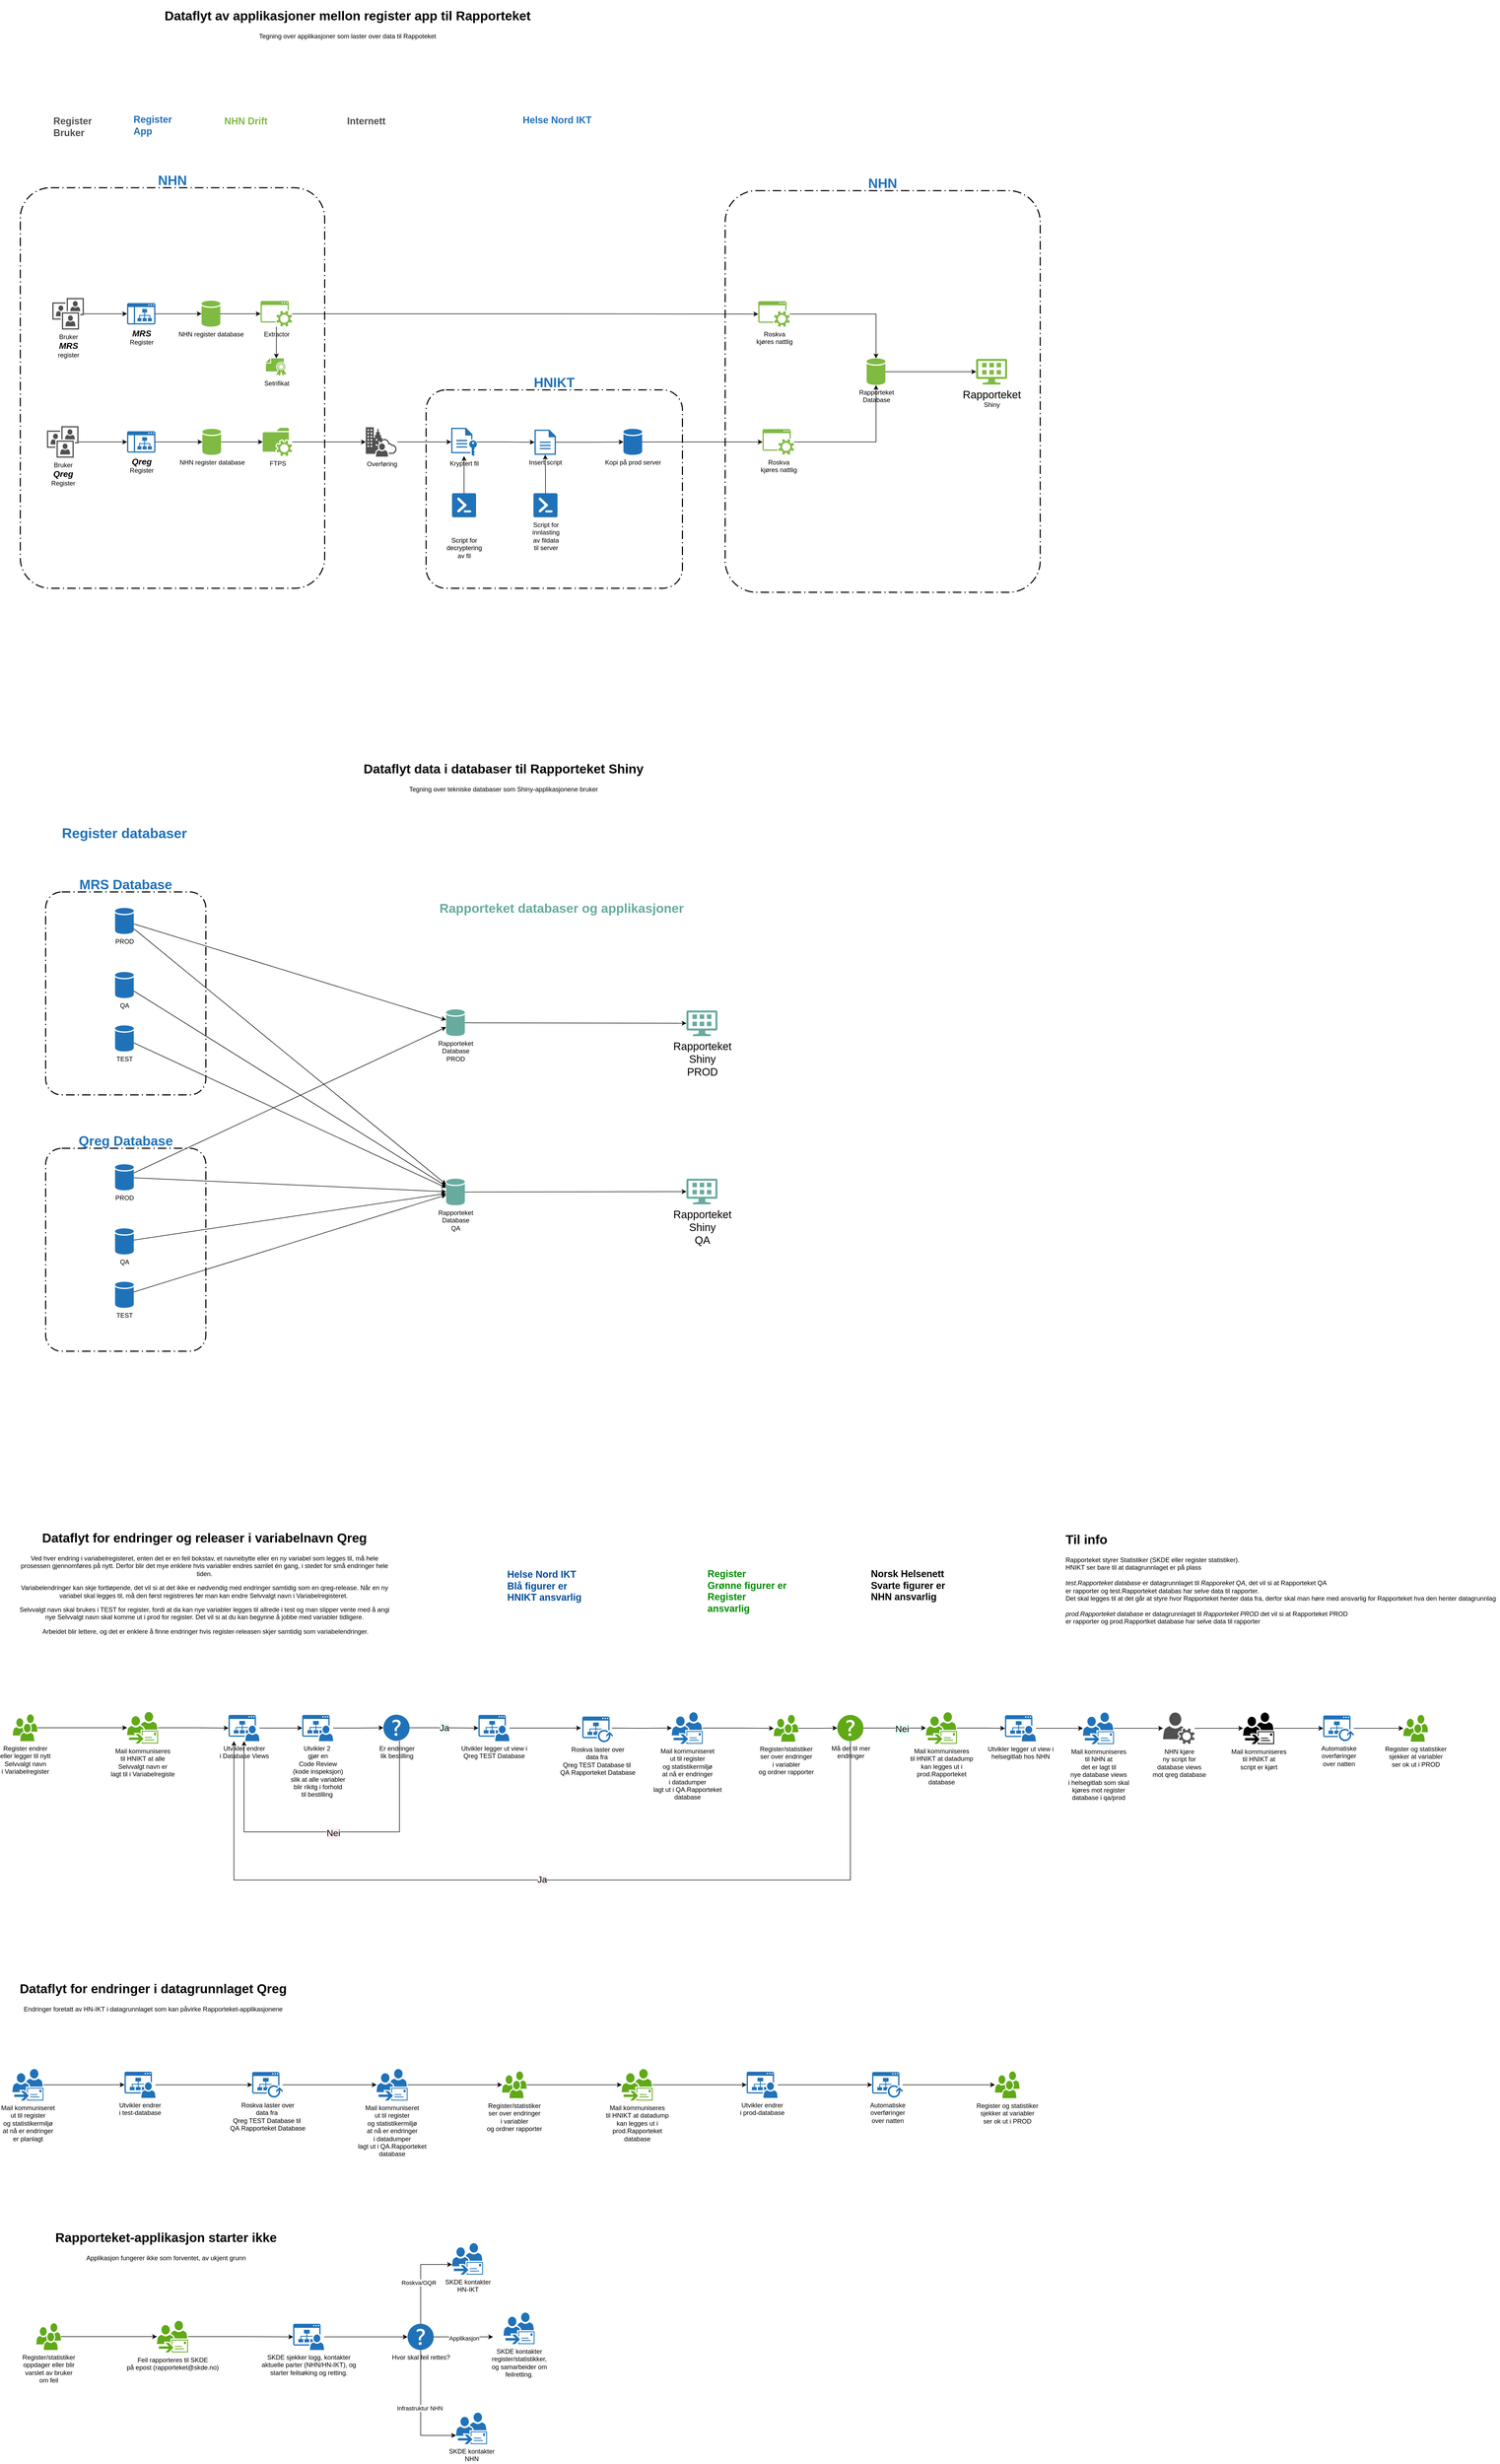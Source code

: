 <mxfile version="26.1.1">
  <diagram id="NtRQC4Yf2EBrrEhXGuK9" name="AlleVar">
    <mxGraphModel dx="2438" dy="4599" grid="1" gridSize="10" guides="1" tooltips="1" connect="1" arrows="1" fold="1" page="1" pageScale="1" pageWidth="1169" pageHeight="827" math="0" shadow="0">
      <root>
        <mxCell id="0" />
        <mxCell id="1" parent="0" />
        <mxCell id="FdEGy9-HCE7xzLKLmm-V-1" value="NHN" style="rounded=1;arcSize=10;dashed=1;strokeColor=#000000;fillColor=none;gradientColor=none;dashPattern=8 3 1 3;strokeWidth=2;verticalAlign=bottom;labelPosition=center;verticalLabelPosition=top;align=center;fontStyle=1;fontSize=25;fontColor=#2072B8;" parent="1" vertex="1">
          <mxGeometry x="1364" y="-2933" width="590" height="752" as="geometry" />
        </mxCell>
        <mxCell id="3FZUS84Uxspk6rO_MviW-43" value="&lt;h1&gt;Dataflyt for endringer og releaser i variabelnavn Qreg&lt;/h1&gt;&lt;p&gt;Ved hver endring i variabelregisteret, enten det er en feil bokstav, et navnebytte eller en ny variabel som legges til, må hele prosessen gjennomføres på nytt. Derfor blir det mye enklere hvis variabler endres samlet én gang, i stedet for små endringer hele tiden.&lt;/p&gt;&lt;p&gt;Variabelendringer kan skje fortløpende, det vil si at det ikke er nødvendig med endringer samtidig som en qreg-release. Når en ny variabel skal legges til, må den først registreres før man kan endre Selvvalgt navn i Variabelregisteret.&amp;nbsp;&lt;/p&gt;&lt;p&gt;Selvvalgt navn skal brukes i TEST for register, fordi at da kan nye variabler legges til allrede i test og man slipper vente med å angi nye Selvvalgt navn skal komme ut i prod for register. Det vil si at du kan begynne å jobbe med variabler tidligere.&lt;/p&gt;&lt;p&gt;&amp;nbsp;Arbeidet blir lettere, og det er enklere å finne endringer hvis register-releasen skjer samtidig som variabelendringer.&lt;/p&gt;" style="text;html=1;strokeColor=none;fillColor=none;spacing=5;spacingTop=-20;whiteSpace=wrap;overflow=hidden;rounded=0;align=center;" parent="1" vertex="1">
          <mxGeometry x="34" y="-430" width="710" height="220" as="geometry" />
        </mxCell>
        <mxCell id="3FZUS84Uxspk6rO_MviW-44" value="Register&lt;br&gt;Grønne figurer er Register ansvarlig" style="text;html=1;strokeColor=none;fillColor=none;align=left;verticalAlign=top;whiteSpace=wrap;rounded=0;fontStyle=1;fontColor=#008C00;fontSize=18;" parent="1" vertex="1">
          <mxGeometry x="1329" y="-360" width="156" height="30" as="geometry" />
        </mxCell>
        <mxCell id="3FZUS84Uxspk6rO_MviW-45" value="Helse Nord IKT&lt;br&gt;Blå figurer er HNIKT ansvarlig" style="text;html=1;strokeColor=none;fillColor=none;align=left;verticalAlign=middle;whiteSpace=wrap;rounded=0;fontStyle=1;fontColor=#004C99;fontSize=18;" parent="1" vertex="1">
          <mxGeometry x="954" y="-330" width="170" height="20" as="geometry" />
        </mxCell>
        <mxCell id="3FZUS84Uxspk6rO_MviW-46" style="edgeStyle=orthogonalEdgeStyle;rounded=0;orthogonalLoop=1;jettySize=auto;html=1;labelBackgroundColor=#E8FFF8;fontSize=17;" parent="1" source="3FZUS84Uxspk6rO_MviW-47" target="3FZUS84Uxspk6rO_MviW-49" edge="1">
          <mxGeometry relative="1" as="geometry" />
        </mxCell>
        <mxCell id="3FZUS84Uxspk6rO_MviW-47" value="Register endrer&lt;br&gt;eller legger til nytt&lt;br&gt;Selvvalgt navn&lt;br&gt;i Variabelregister" style="pointerEvents=1;shadow=0;dashed=0;html=1;strokeColor=none;labelPosition=center;verticalLabelPosition=bottom;verticalAlign=top;outlineConnect=0;align=center;shape=mxgraph.office.users.users;fillColor=#60A917;labelBackgroundColor=none;fontSize=12;fontColor=#000000;" parent="1" vertex="1">
          <mxGeometry x="30" y="-80" width="46" height="50" as="geometry" />
        </mxCell>
        <mxCell id="3FZUS84Uxspk6rO_MviW-48" style="edgeStyle=orthogonalEdgeStyle;rounded=0;orthogonalLoop=1;jettySize=auto;html=1;labelBackgroundColor=#E8FFF8;fontSize=17;" parent="1" source="3FZUS84Uxspk6rO_MviW-49" target="3FZUS84Uxspk6rO_MviW-51" edge="1">
          <mxGeometry relative="1" as="geometry" />
        </mxCell>
        <mxCell id="3FZUS84Uxspk6rO_MviW-49" value="Mail kommuniseres&lt;br&gt;til HNIKT at alle&lt;br&gt;Selvvalgt navn er&lt;br&gt;lagt til i Variabelregiste" style="pointerEvents=1;shadow=0;dashed=0;html=1;strokeColor=none;labelPosition=center;verticalLabelPosition=bottom;verticalAlign=top;outlineConnect=0;align=center;shape=mxgraph.office.users.dynamic_distribution_group;labelBackgroundColor=none;fontSize=12;fontColor=#000000;fillColor=#60A917;" parent="1" vertex="1">
          <mxGeometry x="244" y="-84.5" width="58" height="59" as="geometry" />
        </mxCell>
        <mxCell id="3FZUS84Uxspk6rO_MviW-50" value="" style="edgeStyle=orthogonalEdgeStyle;rounded=0;orthogonalLoop=1;jettySize=auto;html=1;labelBackgroundColor=#E8FFF8;fontSize=17;" parent="1" source="3FZUS84Uxspk6rO_MviW-51" target="3FZUS84Uxspk6rO_MviW-53" edge="1">
          <mxGeometry relative="1" as="geometry" />
        </mxCell>
        <mxCell id="3FZUS84Uxspk6rO_MviW-51" value="Utvikler endrer&lt;br&gt;i Database Views" style="pointerEvents=1;shadow=0;dashed=0;html=1;strokeColor=none;fillColor=#2072B8;labelPosition=center;verticalLabelPosition=bottom;verticalAlign=top;outlineConnect=0;align=center;shape=mxgraph.office.sites.my_site;fontColor=#000000;labelBackgroundColor=none;fontSize=12;" parent="1" vertex="1">
          <mxGeometry x="434" y="-79" width="58" height="49" as="geometry" />
        </mxCell>
        <mxCell id="3FZUS84Uxspk6rO_MviW-52" style="edgeStyle=orthogonalEdgeStyle;rounded=0;orthogonalLoop=1;jettySize=auto;html=1;labelBackgroundColor=#E8FFF8;fontSize=17;" parent="1" source="3FZUS84Uxspk6rO_MviW-53" target="3FZUS84Uxspk6rO_MviW-57" edge="1">
          <mxGeometry relative="1" as="geometry" />
        </mxCell>
        <mxCell id="3FZUS84Uxspk6rO_MviW-53" value="Utvikler 2&amp;nbsp;&lt;br&gt;gjør en &lt;br&gt;Code Review&lt;br&gt;(kode inspeksjon)&lt;br&gt;slik at alle variabler&lt;br&gt;blir rikitg i forhold&lt;br&gt;til bestilling&amp;nbsp;" style="pointerEvents=1;shadow=0;dashed=0;html=1;strokeColor=none;fillColor=#2072B8;labelPosition=center;verticalLabelPosition=bottom;verticalAlign=top;outlineConnect=0;align=center;shape=mxgraph.office.sites.my_site;fontColor=#000000;labelBackgroundColor=none;fontSize=12;" parent="1" vertex="1">
          <mxGeometry x="572" y="-79" width="58" height="49" as="geometry" />
        </mxCell>
        <mxCell id="3FZUS84Uxspk6rO_MviW-54" style="edgeStyle=orthogonalEdgeStyle;rounded=0;orthogonalLoop=1;jettySize=auto;html=1;labelBackgroundColor=#E8FFF8;fontSize=17;" parent="1" source="3FZUS84Uxspk6rO_MviW-57" target="3FZUS84Uxspk6rO_MviW-51" edge="1">
          <mxGeometry relative="1" as="geometry">
            <mxPoint x="454" y="130" as="targetPoint" />
            <Array as="points">
              <mxPoint x="754" y="140" />
              <mxPoint x="463" y="140" />
            </Array>
          </mxGeometry>
        </mxCell>
        <mxCell id="3FZUS84Uxspk6rO_MviW-55" value="Nei" style="edgeLabel;html=1;align=center;verticalAlign=middle;resizable=0;points=[];fontSize=17;labelBackgroundColor=#FFF2F5;" parent="3FZUS84Uxspk6rO_MviW-54" vertex="1" connectable="0">
          <mxGeometry x="-0.065" y="3" relative="1" as="geometry">
            <mxPoint as="offset" />
          </mxGeometry>
        </mxCell>
        <mxCell id="3FZUS84Uxspk6rO_MviW-56" value="Ja" style="edgeStyle=orthogonalEdgeStyle;rounded=0;orthogonalLoop=1;jettySize=auto;html=1;labelBackgroundColor=#E8FFF8;fontSize=17;" parent="1" source="3FZUS84Uxspk6rO_MviW-57" target="3FZUS84Uxspk6rO_MviW-59" edge="1">
          <mxGeometry relative="1" as="geometry" />
        </mxCell>
        <mxCell id="3FZUS84Uxspk6rO_MviW-57" value="Er endringer&lt;br&gt;lik bestilling" style="pointerEvents=1;shadow=0;dashed=0;html=1;strokeColor=none;labelPosition=center;verticalLabelPosition=bottom;verticalAlign=top;outlineConnect=0;align=center;shape=mxgraph.office.concepts.help;fontSize=12;fontColor=#000000;fillColor=#2072B8;" parent="1" vertex="1">
          <mxGeometry x="724" y="-79.5" width="49" height="49" as="geometry" />
        </mxCell>
        <mxCell id="3FZUS84Uxspk6rO_MviW-58" value="" style="edgeStyle=orthogonalEdgeStyle;rounded=0;orthogonalLoop=1;jettySize=auto;html=1;labelBackgroundColor=#E8FFF8;fontSize=17;" parent="1" source="3FZUS84Uxspk6rO_MviW-59" edge="1">
          <mxGeometry relative="1" as="geometry">
            <mxPoint x="1094" y="-54.5" as="targetPoint" />
          </mxGeometry>
        </mxCell>
        <mxCell id="3FZUS84Uxspk6rO_MviW-59" value="Utvikler legger ut view i &lt;br&gt;Qreg TEST Database" style="pointerEvents=1;shadow=0;dashed=0;html=1;strokeColor=none;fillColor=#2072B8;labelPosition=center;verticalLabelPosition=bottom;verticalAlign=top;outlineConnect=0;align=center;shape=mxgraph.office.sites.my_site;fontColor=#000000;labelBackgroundColor=none;fontSize=12;" parent="1" vertex="1">
          <mxGeometry x="902" y="-79" width="58" height="49" as="geometry" />
        </mxCell>
        <mxCell id="3FZUS84Uxspk6rO_MviW-60" value="" style="edgeStyle=orthogonalEdgeStyle;rounded=0;orthogonalLoop=1;jettySize=auto;html=1;labelBackgroundColor=#E8FFF8;fontSize=17;" parent="1" target="3FZUS84Uxspk6rO_MviW-63" edge="1">
          <mxGeometry relative="1" as="geometry">
            <mxPoint x="1152" y="-54.5" as="sourcePoint" />
          </mxGeometry>
        </mxCell>
        <mxCell id="3FZUS84Uxspk6rO_MviW-62" value="" style="edgeStyle=orthogonalEdgeStyle;rounded=0;orthogonalLoop=1;jettySize=auto;html=1;labelBackgroundColor=#E8FFF8;fontSize=17;" parent="1" source="3FZUS84Uxspk6rO_MviW-63" target="3FZUS84Uxspk6rO_MviW-69" edge="1">
          <mxGeometry relative="1" as="geometry" />
        </mxCell>
        <mxCell id="3FZUS84Uxspk6rO_MviW-63" value="Mail kommuniseret&lt;br&gt;ut til register&lt;br&gt;og statistikermiljø &lt;br&gt;at nå er endringer&lt;br&gt;i datadumper&lt;br&gt;lagt ut i QA.Rapporteket&lt;br&gt;database" style="pointerEvents=1;shadow=0;dashed=0;html=1;strokeColor=none;fillColor=#2072B8;labelPosition=center;verticalLabelPosition=bottom;verticalAlign=top;outlineConnect=0;align=center;shape=mxgraph.office.users.dynamic_distribution_group;labelBackgroundColor=none;fontSize=12;fontColor=#000000;" parent="1" vertex="1">
          <mxGeometry x="1264" y="-84" width="58" height="59" as="geometry" />
        </mxCell>
        <mxCell id="3FZUS84Uxspk6rO_MviW-64" value="Ja" style="edgeStyle=orthogonalEdgeStyle;rounded=0;orthogonalLoop=1;jettySize=auto;html=1;labelBackgroundColor=#FFF2F5;fontSize=17;" parent="1" source="3FZUS84Uxspk6rO_MviW-67" target="3FZUS84Uxspk6rO_MviW-51" edge="1">
          <mxGeometry relative="1" as="geometry">
            <mxPoint x="444" y="180" as="targetPoint" />
            <mxPoint x="1598" as="sourcePoint" />
            <Array as="points">
              <mxPoint x="1598" y="230" />
              <mxPoint x="444" y="230" />
            </Array>
          </mxGeometry>
        </mxCell>
        <mxCell id="3FZUS84Uxspk6rO_MviW-65" value="" style="edgeStyle=orthogonalEdgeStyle;rounded=0;orthogonalLoop=1;jettySize=auto;html=1;labelBackgroundColor=#FFF2F5;fontSize=17;" parent="1" source="3FZUS84Uxspk6rO_MviW-67" target="3FZUS84Uxspk6rO_MviW-71" edge="1">
          <mxGeometry relative="1" as="geometry" />
        </mxCell>
        <mxCell id="3FZUS84Uxspk6rO_MviW-66" value="Nei" style="edgeLabel;html=1;align=center;verticalAlign=middle;resizable=0;points=[];fontSize=17;labelBackgroundColor=#E8FFF8;" parent="3FZUS84Uxspk6rO_MviW-65" vertex="1" connectable="0">
          <mxGeometry x="0.242" y="-1" relative="1" as="geometry">
            <mxPoint x="-1" y="1" as="offset" />
          </mxGeometry>
        </mxCell>
        <mxCell id="3FZUS84Uxspk6rO_MviW-67" value="Må det til mer&lt;br&gt;endringer" style="pointerEvents=1;shadow=0;dashed=0;html=1;strokeColor=none;labelPosition=center;verticalLabelPosition=bottom;verticalAlign=top;outlineConnect=0;align=center;shape=mxgraph.office.concepts.help;fontSize=12;fontColor=#000000;fillColor=#60A917;" parent="1" vertex="1">
          <mxGeometry x="1574" y="-79" width="49" height="49" as="geometry" />
        </mxCell>
        <mxCell id="3FZUS84Uxspk6rO_MviW-68" value="" style="edgeStyle=orthogonalEdgeStyle;rounded=0;orthogonalLoop=1;jettySize=auto;html=1;labelBackgroundColor=#E8FFF8;fontSize=17;" parent="1" source="3FZUS84Uxspk6rO_MviW-69" target="3FZUS84Uxspk6rO_MviW-67" edge="1">
          <mxGeometry relative="1" as="geometry" />
        </mxCell>
        <mxCell id="3FZUS84Uxspk6rO_MviW-69" value="Register/statistiker&lt;br&gt;ser over endringer&lt;br&gt;i variabler&lt;br&gt;og ordner rapporter" style="pointerEvents=1;shadow=0;dashed=0;html=1;strokeColor=none;labelPosition=center;verticalLabelPosition=bottom;verticalAlign=top;outlineConnect=0;align=center;shape=mxgraph.office.users.users;fillColor=#60A917;labelBackgroundColor=none;fontSize=12;fontColor=#000000;" parent="1" vertex="1">
          <mxGeometry x="1455" y="-79" width="46" height="50" as="geometry" />
        </mxCell>
        <mxCell id="3FZUS84Uxspk6rO_MviW-70" value="" style="edgeStyle=orthogonalEdgeStyle;rounded=0;orthogonalLoop=1;jettySize=auto;html=1;labelBackgroundColor=#FFF2F5;fontSize=17;" parent="1" source="3FZUS84Uxspk6rO_MviW-71" target="3FZUS84Uxspk6rO_MviW-73" edge="1">
          <mxGeometry relative="1" as="geometry" />
        </mxCell>
        <mxCell id="3FZUS84Uxspk6rO_MviW-71" value="Mail kommuniseres&lt;br&gt;til HNIKT at datadump&lt;br&gt;kan legges ut i&lt;br&gt;prod.Rapporteket&lt;br&gt;database" style="pointerEvents=1;shadow=0;dashed=0;html=1;strokeColor=none;labelPosition=center;verticalLabelPosition=bottom;verticalAlign=top;outlineConnect=0;align=center;shape=mxgraph.office.users.dynamic_distribution_group;labelBackgroundColor=none;fontSize=12;fontColor=#000000;fillColor=#60A917;" parent="1" vertex="1">
          <mxGeometry x="1740" y="-84" width="58" height="59" as="geometry" />
        </mxCell>
        <mxCell id="3FZUS84Uxspk6rO_MviW-72" value="" style="edgeStyle=orthogonalEdgeStyle;rounded=0;orthogonalLoop=1;jettySize=auto;html=1;labelBackgroundColor=#FFF2F5;fontSize=17;" parent="1" source="3FZUS84Uxspk6rO_MviW-73" target="3FZUS84Uxspk6rO_MviW-75" edge="1">
          <mxGeometry relative="1" as="geometry" />
        </mxCell>
        <mxCell id="3FZUS84Uxspk6rO_MviW-73" value="Utvikler legger ut view i &lt;br&gt;helsegitlab hos NHN" style="pointerEvents=1;shadow=0;dashed=0;html=1;strokeColor=none;fillColor=#2072B8;labelPosition=center;verticalLabelPosition=bottom;verticalAlign=top;outlineConnect=0;align=center;shape=mxgraph.office.sites.my_site;fontColor=#000000;labelBackgroundColor=none;fontSize=12;" parent="1" vertex="1">
          <mxGeometry x="1888" y="-78.5" width="58" height="49" as="geometry" />
        </mxCell>
        <mxCell id="3FZUS84Uxspk6rO_MviW-74" value="" style="edgeStyle=orthogonalEdgeStyle;rounded=0;orthogonalLoop=1;jettySize=auto;html=1;labelBackgroundColor=#FFF2F5;fontSize=17;" parent="1" source="3FZUS84Uxspk6rO_MviW-75" target="3FZUS84Uxspk6rO_MviW-77" edge="1">
          <mxGeometry relative="1" as="geometry" />
        </mxCell>
        <mxCell id="3FZUS84Uxspk6rO_MviW-75" value="Mail kommuniseres&lt;br&gt;til NHN at&lt;br&gt;det er lagt til&lt;br&gt;nye database views&lt;br&gt;i helsegitlab som skal&lt;br&gt;kjøres mot register&lt;br&gt;database i qa/prod" style="pointerEvents=1;shadow=0;dashed=0;html=1;strokeColor=none;fillColor=#2072B8;labelPosition=center;verticalLabelPosition=bottom;verticalAlign=top;outlineConnect=0;align=center;shape=mxgraph.office.users.dynamic_distribution_group;labelBackgroundColor=none;fontSize=12;fontColor=#000000;" parent="1" vertex="1">
          <mxGeometry x="2034" y="-83.5" width="58" height="59" as="geometry" />
        </mxCell>
        <mxCell id="3FZUS84Uxspk6rO_MviW-76" value="" style="edgeStyle=orthogonalEdgeStyle;rounded=0;orthogonalLoop=1;jettySize=auto;html=1;labelBackgroundColor=#FFF2F5;fontSize=12;" parent="1" source="3FZUS84Uxspk6rO_MviW-77" target="3FZUS84Uxspk6rO_MviW-79" edge="1">
          <mxGeometry relative="1" as="geometry" />
        </mxCell>
        <mxCell id="3FZUS84Uxspk6rO_MviW-77" value="&lt;span style=&quot;font-size: 12px;&quot;&gt;NHN kjøre&lt;br&gt;ny script for &lt;br&gt;database views&lt;br&gt;mot qreg database&lt;br&gt;&lt;/span&gt;" style="pointerEvents=1;shadow=0;dashed=0;html=1;strokeColor=none;fillColor=#505050;labelPosition=center;verticalLabelPosition=bottom;verticalAlign=top;outlineConnect=0;align=center;shape=mxgraph.office.users.user_services;labelBackgroundColor=#FFFFFF;fontSize=12;" parent="1" vertex="1">
          <mxGeometry x="2184" y="-83.5" width="59" height="59" as="geometry" />
        </mxCell>
        <mxCell id="3FZUS84Uxspk6rO_MviW-78" value="" style="edgeStyle=orthogonalEdgeStyle;rounded=0;orthogonalLoop=1;jettySize=auto;html=1;labelBackgroundColor=#FFF2F5;fontSize=12;" parent="1" source="3FZUS84Uxspk6rO_MviW-79" target="3FZUS84Uxspk6rO_MviW-81" edge="1">
          <mxGeometry relative="1" as="geometry" />
        </mxCell>
        <mxCell id="3FZUS84Uxspk6rO_MviW-79" value="Mail kommuniseres&lt;br&gt;til HNIKT at&lt;br&gt;script er kjørt" style="pointerEvents=1;shadow=0;dashed=0;html=1;strokeColor=none;labelPosition=center;verticalLabelPosition=bottom;verticalAlign=top;outlineConnect=0;align=center;shape=mxgraph.office.users.dynamic_distribution_group;labelBackgroundColor=none;fontSize=12;fontColor=#000000;fillColor=#000000;" parent="1" vertex="1">
          <mxGeometry x="2334" y="-83.5" width="58" height="59" as="geometry" />
        </mxCell>
        <mxCell id="3FZUS84Uxspk6rO_MviW-80" value="" style="edgeStyle=orthogonalEdgeStyle;rounded=0;orthogonalLoop=1;jettySize=auto;html=1;labelBackgroundColor=#FFF2F5;fontSize=12;" parent="1" source="3FZUS84Uxspk6rO_MviW-81" target="3FZUS84Uxspk6rO_MviW-82" edge="1">
          <mxGeometry relative="1" as="geometry" />
        </mxCell>
        <mxCell id="3FZUS84Uxspk6rO_MviW-81" value="Automatiske&lt;br&gt;overføringer&lt;br&gt;over natten" style="pointerEvents=1;shadow=0;dashed=0;html=1;strokeColor=none;labelPosition=center;verticalLabelPosition=bottom;verticalAlign=top;outlineConnect=0;align=center;shape=mxgraph.office.sites.publish;labelBackgroundColor=#FFFFFF;fontSize=12;fillColor=#2072B8;" parent="1" vertex="1">
          <mxGeometry x="2484" y="-78" width="57" height="48" as="geometry" />
        </mxCell>
        <mxCell id="3FZUS84Uxspk6rO_MviW-82" value="Register og statistiker&lt;br&gt;sjekker at variabler&lt;br&gt;ser ok ut i PROD" style="pointerEvents=1;shadow=0;dashed=0;html=1;strokeColor=none;labelPosition=center;verticalLabelPosition=bottom;verticalAlign=top;outlineConnect=0;align=center;shape=mxgraph.office.users.users;fillColor=#60A917;labelBackgroundColor=none;fontSize=12;fontColor=#000000;" parent="1" vertex="1">
          <mxGeometry x="2634" y="-79" width="46" height="50" as="geometry" />
        </mxCell>
        <mxCell id="3FZUS84Uxspk6rO_MviW-83" value="&lt;font color=&quot;#000000&quot;&gt;Norsk Helsenett&lt;br&gt;Svarte figurer er&lt;br&gt;NHN ansvarlig&lt;/font&gt;" style="text;html=1;strokeColor=none;fillColor=none;align=left;verticalAlign=top;whiteSpace=wrap;rounded=0;fontStyle=1;fontColor=#008C00;fontSize=18;" parent="1" vertex="1">
          <mxGeometry x="1634.5" y="-360" width="156" height="30" as="geometry" />
        </mxCell>
        <mxCell id="3FZUS84Uxspk6rO_MviW-84" value="&lt;h1 style=&quot;text-align: left&quot;&gt;Til info&lt;/h1&gt;&lt;div style=&quot;text-align: left&quot;&gt;&lt;span&gt;Rapporteket styrer Statistiker (SKDE eller register statistiker).&lt;/span&gt;&lt;br&gt;&lt;/div&gt;&lt;div style=&quot;text-align: left&quot;&gt;&lt;div&gt;&lt;span&gt;HNIKT ser bare til at datagrunnlaget er på plass&lt;/span&gt;&lt;/div&gt;&lt;/div&gt;&lt;div style=&quot;text-align: left&quot;&gt;&lt;span&gt;&lt;br&gt;&lt;/span&gt;&lt;/div&gt;&lt;div style=&quot;text-align: left&quot;&gt;&lt;i&gt;test.Rapporteket database&lt;/i&gt; er datagrunnlaget til &lt;i&gt;Rapporeket QA&lt;/i&gt;, det vil si at Rapporteket QA&lt;/div&gt;&lt;div style=&quot;text-align: left&quot;&gt;&lt;span&gt;er rapporter og test.Rapporteket databas har selve data til rapporter.&amp;nbsp;&lt;/span&gt;&lt;/div&gt;&lt;div style=&quot;text-align: left&quot;&gt;&lt;span&gt;Det skal legges til at det går at styre hvor Rapporteket henter data fra, derfor skal man høre med ansvarlig for Rapporteket hva den henter datagrunnlag&lt;/span&gt;&lt;/div&gt;&lt;div style=&quot;text-align: left&quot;&gt;&lt;span&gt;&lt;br&gt;&lt;/span&gt;&lt;/div&gt;&lt;div style=&quot;text-align: left&quot;&gt;&lt;i&gt;prod.Rapporteket database&lt;/i&gt; er datagrunnlaget til &lt;i&gt;Rapporteket PROD&lt;/i&gt; det vil si at Rapporteket PROD&lt;/div&gt;&lt;div style=&quot;text-align: left&quot;&gt;&lt;span&gt;er rapporter og prod.Rapportket database har selve data til rapporter&amp;nbsp;&lt;/span&gt;&lt;/div&gt;&lt;div style=&quot;text-align: left&quot;&gt;&lt;br&gt;&lt;/div&gt;" style="text;html=1;align=center;verticalAlign=middle;resizable=0;points=[];autosize=1;fontSize=12;" parent="1" vertex="1">
          <mxGeometry x="1994" y="-430" width="820" height="190" as="geometry" />
        </mxCell>
        <mxCell id="3FZUS84Uxspk6rO_MviW-182" value="Qreg Database" style="rounded=1;arcSize=10;dashed=1;strokeColor=#000000;fillColor=none;gradientColor=none;dashPattern=8 3 1 3;strokeWidth=2;verticalAlign=bottom;labelPosition=center;verticalLabelPosition=top;align=center;fontStyle=1;fontSize=25;fontColor=#2072B8;" parent="1" vertex="1">
          <mxGeometry x="91.5" y="-1140" width="300" height="380" as="geometry" />
        </mxCell>
        <mxCell id="3FZUS84Uxspk6rO_MviW-217" style="edgeStyle=none;rounded=0;orthogonalLoop=1;jettySize=auto;html=1;" parent="1" source="3FZUS84Uxspk6rO_MviW-184" target="3FZUS84Uxspk6rO_MviW-206" edge="1">
          <mxGeometry relative="1" as="geometry" />
        </mxCell>
        <mxCell id="3FZUS84Uxspk6rO_MviW-184" value="TEST" style="shadow=0;dashed=0;html=1;strokeColor=none;labelPosition=center;verticalLabelPosition=bottom;verticalAlign=top;outlineConnect=0;align=center;shape=mxgraph.office.databases.database;fillColor=#2072B8;" parent="1" vertex="1">
          <mxGeometry x="221.5" y="-890" width="35" height="49" as="geometry" />
        </mxCell>
        <mxCell id="3FZUS84Uxspk6rO_MviW-199" value="&lt;span style=&quot;font-size: 20px&quot;&gt;Rapporteket&lt;br&gt;Shiny&lt;br&gt;PROD&lt;br&gt;&lt;/span&gt;" style="pointerEvents=1;shadow=0;dashed=0;html=1;strokeColor=none;labelPosition=center;verticalLabelPosition=bottom;verticalAlign=top;outlineConnect=0;align=center;shape=mxgraph.office.devices.management_console;fillColor=#67AB9F;" parent="1" vertex="1">
          <mxGeometry x="1291.5" y="-1398" width="58" height="48" as="geometry" />
        </mxCell>
        <mxCell id="3FZUS84Uxspk6rO_MviW-225" style="edgeStyle=none;rounded=0;orthogonalLoop=1;jettySize=auto;html=1;" parent="1" source="3FZUS84Uxspk6rO_MviW-203" target="3FZUS84Uxspk6rO_MviW-199" edge="1">
          <mxGeometry relative="1" as="geometry" />
        </mxCell>
        <mxCell id="3FZUS84Uxspk6rO_MviW-203" value="Rapporteket&lt;br&gt;Database&lt;br&gt;PROD" style="shadow=0;dashed=0;html=1;strokeColor=none;labelPosition=center;verticalLabelPosition=bottom;verticalAlign=top;outlineConnect=0;align=center;shape=mxgraph.office.databases.database;fillColor=#67AB9F;" parent="1" vertex="1">
          <mxGeometry x="841.5" y="-1400" width="35" height="50" as="geometry" />
        </mxCell>
        <mxCell id="3FZUS84Uxspk6rO_MviW-215" style="edgeStyle=none;rounded=0;orthogonalLoop=1;jettySize=auto;html=1;" parent="1" source="3FZUS84Uxspk6rO_MviW-204" target="3FZUS84Uxspk6rO_MviW-206" edge="1">
          <mxGeometry relative="1" as="geometry" />
        </mxCell>
        <mxCell id="3FZUS84Uxspk6rO_MviW-204" value="QA" style="shadow=0;dashed=0;html=1;strokeColor=none;labelPosition=center;verticalLabelPosition=bottom;verticalAlign=top;outlineConnect=0;align=center;shape=mxgraph.office.databases.database;fillColor=#2072B8;" parent="1" vertex="1">
          <mxGeometry x="221.5" y="-990" width="35" height="49" as="geometry" />
        </mxCell>
        <mxCell id="3FZUS84Uxspk6rO_MviW-212" style="rounded=0;orthogonalLoop=1;jettySize=auto;html=1;" parent="1" source="3FZUS84Uxspk6rO_MviW-205" target="3FZUS84Uxspk6rO_MviW-203" edge="1">
          <mxGeometry relative="1" as="geometry" />
        </mxCell>
        <mxCell id="3FZUS84Uxspk6rO_MviW-213" style="edgeStyle=none;rounded=0;orthogonalLoop=1;jettySize=auto;html=1;" parent="1" source="3FZUS84Uxspk6rO_MviW-205" target="3FZUS84Uxspk6rO_MviW-206" edge="1">
          <mxGeometry relative="1" as="geometry" />
        </mxCell>
        <mxCell id="3FZUS84Uxspk6rO_MviW-205" value="PROD" style="shadow=0;dashed=0;html=1;strokeColor=none;labelPosition=center;verticalLabelPosition=bottom;verticalAlign=top;outlineConnect=0;align=center;shape=mxgraph.office.databases.database;fillColor=#2072B8;" parent="1" vertex="1">
          <mxGeometry x="221.5" y="-1110" width="35" height="49" as="geometry" />
        </mxCell>
        <mxCell id="3FZUS84Uxspk6rO_MviW-223" style="edgeStyle=none;rounded=0;orthogonalLoop=1;jettySize=auto;html=1;" parent="1" source="3FZUS84Uxspk6rO_MviW-206" target="3FZUS84Uxspk6rO_MviW-207" edge="1">
          <mxGeometry relative="1" as="geometry" />
        </mxCell>
        <mxCell id="3FZUS84Uxspk6rO_MviW-206" value="Rapporteket&lt;br&gt;Database&lt;br&gt;QA" style="shadow=0;dashed=0;html=1;strokeColor=none;labelPosition=center;verticalLabelPosition=bottom;verticalAlign=top;outlineConnect=0;align=center;shape=mxgraph.office.databases.database;fillColor=#67AB9F;" parent="1" vertex="1">
          <mxGeometry x="841.5" y="-1083" width="35" height="50" as="geometry" />
        </mxCell>
        <mxCell id="3FZUS84Uxspk6rO_MviW-207" value="&lt;span style=&quot;font-size: 20px&quot;&gt;Rapporteket&lt;br&gt;Shiny&lt;br&gt;QA&lt;br&gt;&lt;/span&gt;" style="pointerEvents=1;shadow=0;dashed=0;html=1;strokeColor=none;labelPosition=center;verticalLabelPosition=bottom;verticalAlign=top;outlineConnect=0;align=center;shape=mxgraph.office.devices.management_console;fillColor=#67AB9F;" parent="1" vertex="1">
          <mxGeometry x="1291.5" y="-1083" width="58" height="48" as="geometry" />
        </mxCell>
        <mxCell id="3FZUS84Uxspk6rO_MviW-208" value="MRS Database" style="rounded=1;arcSize=10;dashed=1;strokeColor=#000000;fillColor=none;gradientColor=none;dashPattern=8 3 1 3;strokeWidth=2;verticalAlign=bottom;labelPosition=center;verticalLabelPosition=top;align=center;fontStyle=1;fontSize=25;fontColor=#2072B8;" parent="1" vertex="1">
          <mxGeometry x="91.5" y="-1620" width="300" height="380" as="geometry" />
        </mxCell>
        <mxCell id="3FZUS84Uxspk6rO_MviW-222" style="edgeStyle=none;rounded=0;orthogonalLoop=1;jettySize=auto;html=1;" parent="1" source="3FZUS84Uxspk6rO_MviW-209" target="3FZUS84Uxspk6rO_MviW-206" edge="1">
          <mxGeometry relative="1" as="geometry" />
        </mxCell>
        <mxCell id="3FZUS84Uxspk6rO_MviW-209" value="TEST" style="shadow=0;dashed=0;html=1;strokeColor=none;labelPosition=center;verticalLabelPosition=bottom;verticalAlign=top;outlineConnect=0;align=center;shape=mxgraph.office.databases.database;fillColor=#2072B8;" parent="1" vertex="1">
          <mxGeometry x="221.5" y="-1370" width="35" height="49" as="geometry" />
        </mxCell>
        <mxCell id="3FZUS84Uxspk6rO_MviW-221" style="edgeStyle=none;rounded=0;orthogonalLoop=1;jettySize=auto;html=1;" parent="1" source="3FZUS84Uxspk6rO_MviW-210" target="3FZUS84Uxspk6rO_MviW-206" edge="1">
          <mxGeometry relative="1" as="geometry" />
        </mxCell>
        <mxCell id="3FZUS84Uxspk6rO_MviW-210" value="QA" style="shadow=0;dashed=0;html=1;strokeColor=none;labelPosition=center;verticalLabelPosition=bottom;verticalAlign=top;outlineConnect=0;align=center;shape=mxgraph.office.databases.database;fillColor=#2072B8;" parent="1" vertex="1">
          <mxGeometry x="221.5" y="-1470" width="35" height="49" as="geometry" />
        </mxCell>
        <mxCell id="3FZUS84Uxspk6rO_MviW-218" style="edgeStyle=none;rounded=0;orthogonalLoop=1;jettySize=auto;html=1;" parent="1" source="3FZUS84Uxspk6rO_MviW-211" target="3FZUS84Uxspk6rO_MviW-203" edge="1">
          <mxGeometry relative="1" as="geometry" />
        </mxCell>
        <mxCell id="3FZUS84Uxspk6rO_MviW-220" style="edgeStyle=none;rounded=0;orthogonalLoop=1;jettySize=auto;html=1;" parent="1" source="3FZUS84Uxspk6rO_MviW-211" target="3FZUS84Uxspk6rO_MviW-206" edge="1">
          <mxGeometry relative="1" as="geometry" />
        </mxCell>
        <mxCell id="3FZUS84Uxspk6rO_MviW-211" value="PROD" style="shadow=0;dashed=0;html=1;strokeColor=none;labelPosition=center;verticalLabelPosition=bottom;verticalAlign=top;outlineConnect=0;align=center;shape=mxgraph.office.databases.database;fillColor=#2072B8;" parent="1" vertex="1">
          <mxGeometry x="221.5" y="-1590" width="35" height="49" as="geometry" />
        </mxCell>
        <mxCell id="3FZUS84Uxspk6rO_MviW-228" value="&lt;h1&gt;Dataflyt data i databaser til Rapporteket Shiny&lt;/h1&gt;&lt;div&gt;Tegning over tekniske databaser som Shiny-applikasjonene bruker&lt;/div&gt;" style="text;html=1;strokeColor=none;fillColor=none;spacing=5;spacingTop=-20;whiteSpace=wrap;overflow=hidden;rounded=0;align=center;" parent="1" vertex="1">
          <mxGeometry x="594" y="-1870" width="710" height="100" as="geometry" />
        </mxCell>
        <mxCell id="3FZUS84Uxspk6rO_MviW-229" value="NHN" style="rounded=1;arcSize=10;dashed=1;strokeColor=#000000;fillColor=none;gradientColor=none;dashPattern=8 3 1 3;strokeWidth=2;verticalAlign=bottom;labelPosition=center;verticalLabelPosition=top;align=center;fontStyle=1;fontSize=25;fontColor=#2072B8;" parent="1" vertex="1">
          <mxGeometry x="44" y="-2938.5" width="570" height="750" as="geometry" />
        </mxCell>
        <mxCell id="3FZUS84Uxspk6rO_MviW-230" value="HNIKT" style="rounded=1;arcSize=10;dashed=1;strokeColor=#000000;fillColor=none;gradientColor=none;dashPattern=8 3 1 3;strokeWidth=2;verticalAlign=bottom;labelPosition=center;verticalLabelPosition=top;align=center;fontStyle=1;fontSize=25;fontColor=#2072B8;" parent="1" vertex="1">
          <mxGeometry x="804" y="-2560" width="480" height="371.5" as="geometry" />
        </mxCell>
        <mxCell id="3FZUS84Uxspk6rO_MviW-231" value="&lt;h1&gt;Dataflyt av applikasjoner mellon register app til Rapporteket&lt;/h1&gt;&lt;div&gt;Tegning over applikasjoner som laster over data til Rappoteket&lt;/div&gt;" style="text;html=1;strokeColor=none;fillColor=none;spacing=5;spacingTop=-20;whiteSpace=wrap;overflow=hidden;rounded=0;align=center;" parent="1" vertex="1">
          <mxGeometry x="302" y="-3280" width="710" height="160" as="geometry" />
        </mxCell>
        <mxCell id="3FZUS84Uxspk6rO_MviW-232" value="&amp;nbsp;NHN Drift" style="text;html=1;strokeColor=none;fillColor=none;align=left;verticalAlign=top;whiteSpace=wrap;rounded=0;fontStyle=1;fontColor=#7FBA42;fontSize=18;" parent="1" vertex="1">
          <mxGeometry x="418.5" y="-3080" width="94" height="30" as="geometry" />
        </mxCell>
        <mxCell id="3FZUS84Uxspk6rO_MviW-233" value="Helse Nord IKT" style="text;html=1;strokeColor=none;fillColor=none;align=left;verticalAlign=middle;whiteSpace=wrap;rounded=0;fontStyle=1;fontColor=#2072B8;fontSize=18;" parent="1" vertex="1">
          <mxGeometry x="983" y="-3100" width="290" height="70" as="geometry" />
        </mxCell>
        <mxCell id="3FZUS84Uxspk6rO_MviW-234" value="" style="edgeStyle=orthogonalEdgeStyle;rounded=0;orthogonalLoop=1;jettySize=auto;html=1;" parent="1" source="3FZUS84Uxspk6rO_MviW-235" target="3FZUS84Uxspk6rO_MviW-277" edge="1">
          <mxGeometry relative="1" as="geometry" />
        </mxCell>
        <mxCell id="3FZUS84Uxspk6rO_MviW-235" value="NHN register database" style="shadow=0;dashed=0;html=1;strokeColor=none;labelPosition=center;verticalLabelPosition=bottom;verticalAlign=top;outlineConnect=0;align=center;shape=mxgraph.office.databases.database;fillColor=#7FBA42;" parent="1" vertex="1">
          <mxGeometry x="385" y="-2487" width="35" height="49" as="geometry" />
        </mxCell>
        <mxCell id="3FZUS84Uxspk6rO_MviW-236" value="" style="edgeStyle=orthogonalEdgeStyle;rounded=0;orthogonalLoop=1;jettySize=auto;html=1;" parent="1" source="3FZUS84Uxspk6rO_MviW-237" target="3FZUS84Uxspk6rO_MviW-241" edge="1">
          <mxGeometry relative="1" as="geometry" />
        </mxCell>
        <mxCell id="3FZUS84Uxspk6rO_MviW-237" value="Kopi på prod server" style="shadow=0;dashed=0;html=1;strokeColor=none;labelPosition=center;verticalLabelPosition=bottom;verticalAlign=top;outlineConnect=0;align=center;shape=mxgraph.office.databases.database;fillColor=#2072B8;" parent="1" vertex="1">
          <mxGeometry x="1173.5" y="-2487" width="35" height="49" as="geometry" />
        </mxCell>
        <mxCell id="3FZUS84Uxspk6rO_MviW-238" value="" style="edgeStyle=orthogonalEdgeStyle;rounded=0;orthogonalLoop=1;jettySize=auto;html=1;" parent="1" source="3FZUS84Uxspk6rO_MviW-239" target="3FZUS84Uxspk6rO_MviW-245" edge="1">
          <mxGeometry relative="1" as="geometry" />
        </mxCell>
        <mxCell id="3FZUS84Uxspk6rO_MviW-239" value="Overføring" style="pointerEvents=1;shadow=0;dashed=0;html=1;strokeColor=none;fillColor=#505050;labelPosition=center;verticalLabelPosition=bottom;verticalAlign=top;outlineConnect=0;align=center;shape=mxgraph.office.security.split_domain_user;" parent="1" vertex="1">
          <mxGeometry x="691" y="-2490" width="59" height="55" as="geometry" />
        </mxCell>
        <mxCell id="3FZUS84Uxspk6rO_MviW-240" style="edgeStyle=orthogonalEdgeStyle;rounded=0;orthogonalLoop=1;jettySize=auto;html=1;" parent="1" source="3FZUS84Uxspk6rO_MviW-241" target="3FZUS84Uxspk6rO_MviW-267" edge="1">
          <mxGeometry relative="1" as="geometry" />
        </mxCell>
        <mxCell id="3FZUS84Uxspk6rO_MviW-241" value="Roskva &lt;br&gt;kjøres nattlig" style="pointerEvents=1;shadow=0;dashed=0;html=1;strokeColor=none;labelPosition=center;verticalLabelPosition=bottom;verticalAlign=top;outlineConnect=0;align=center;shape=mxgraph.office.concepts.service_application;fillColor=#7FBA42;" parent="1" vertex="1">
          <mxGeometry x="1434" y="-2486.5" width="59" height="48" as="geometry" />
        </mxCell>
        <mxCell id="3FZUS84Uxspk6rO_MviW-244" value="" style="edgeStyle=orthogonalEdgeStyle;rounded=0;orthogonalLoop=1;jettySize=auto;html=1;" parent="1" source="3FZUS84Uxspk6rO_MviW-245" target="3FZUS84Uxspk6rO_MviW-247" edge="1">
          <mxGeometry relative="1" as="geometry" />
        </mxCell>
        <mxCell id="3FZUS84Uxspk6rO_MviW-245" value="Kryptert fil&lt;br&gt;" style="pointerEvents=1;shadow=0;dashed=0;html=1;strokeColor=none;fillColor=#2072B8;labelPosition=center;verticalLabelPosition=bottom;verticalAlign=top;outlineConnect=0;align=center;shape=mxgraph.office.concepts.file_key;" parent="1" vertex="1">
          <mxGeometry x="851" y="-2489" width="48" height="53" as="geometry" />
        </mxCell>
        <mxCell id="3FZUS84Uxspk6rO_MviW-246" value="" style="edgeStyle=orthogonalEdgeStyle;rounded=0;orthogonalLoop=1;jettySize=auto;html=1;" parent="1" source="3FZUS84Uxspk6rO_MviW-247" target="3FZUS84Uxspk6rO_MviW-237" edge="1">
          <mxGeometry relative="1" as="geometry" />
        </mxCell>
        <mxCell id="3FZUS84Uxspk6rO_MviW-247" value="Insert script" style="pointerEvents=1;shadow=0;dashed=0;html=1;strokeColor=none;fillColor=#2072B8;labelPosition=center;verticalLabelPosition=bottom;verticalAlign=top;outlineConnect=0;align=center;shape=mxgraph.office.concepts.document;" parent="1" vertex="1">
          <mxGeometry x="1007" y="-2485.5" width="40" height="47" as="geometry" />
        </mxCell>
        <mxCell id="3FZUS84Uxspk6rO_MviW-248" value="" style="edgeStyle=orthogonalEdgeStyle;rounded=0;orthogonalLoop=1;jettySize=auto;html=1;" parent="1" source="3FZUS84Uxspk6rO_MviW-249" target="3FZUS84Uxspk6rO_MviW-247" edge="1">
          <mxGeometry relative="1" as="geometry" />
        </mxCell>
        <mxCell id="3FZUS84Uxspk6rO_MviW-249" value="Script for&lt;br&gt;innlasting&lt;br&gt;av fildata&lt;br&gt;til server" style="pointerEvents=1;shadow=0;dashed=0;html=1;strokeColor=none;fillColor=#2072B8;labelPosition=center;verticalLabelPosition=bottom;verticalAlign=top;outlineConnect=0;align=center;shape=mxgraph.office.concepts.powershell;" parent="1" vertex="1">
          <mxGeometry x="1005" y="-2366.5" width="45" height="45" as="geometry" />
        </mxCell>
        <mxCell id="3FZUS84Uxspk6rO_MviW-250" value="" style="edgeStyle=orthogonalEdgeStyle;rounded=0;orthogonalLoop=1;jettySize=auto;html=1;" parent="1" source="3FZUS84Uxspk6rO_MviW-251" target="3FZUS84Uxspk6rO_MviW-245" edge="1">
          <mxGeometry relative="1" as="geometry" />
        </mxCell>
        <mxCell id="3FZUS84Uxspk6rO_MviW-251" value="&lt;br&gt;&lt;br&gt;&lt;span style=&quot;color: rgb(0 , 0 , 0) ; font-family: &amp;#34;helvetica&amp;#34; ; font-size: 12px ; font-style: normal ; font-weight: 400 ; letter-spacing: normal ; text-align: center ; text-indent: 0px ; text-transform: none ; word-spacing: 0px ; background-color: rgb(248 , 249 , 250) ; display: inline ; float: none&quot;&gt;Script for&lt;br&gt;decryptering&lt;/span&gt;&lt;br&gt;av fil" style="pointerEvents=1;shadow=0;dashed=0;html=1;strokeColor=none;fillColor=#2072B8;labelPosition=center;verticalLabelPosition=bottom;verticalAlign=top;outlineConnect=0;align=center;shape=mxgraph.office.concepts.powershell;" parent="1" vertex="1">
          <mxGeometry x="852.5" y="-2366.5" width="45" height="45" as="geometry" />
        </mxCell>
        <mxCell id="3FZUS84Uxspk6rO_MviW-252" value="&lt;font color=&quot;#505050&quot;&gt;Internett&lt;/font&gt;" style="text;html=1;strokeColor=none;fillColor=none;align=left;verticalAlign=top;whiteSpace=wrap;rounded=0;fontStyle=1;fontColor=#008C00;fontSize=18;" parent="1" vertex="1">
          <mxGeometry x="654" y="-3080" width="156" height="30" as="geometry" />
        </mxCell>
        <mxCell id="3FZUS84Uxspk6rO_MviW-253" style="edgeStyle=orthogonalEdgeStyle;rounded=0;orthogonalLoop=1;jettySize=auto;html=1;" parent="1" source="FdEGy9-HCE7xzLKLmm-V-4" target="3FZUS84Uxspk6rO_MviW-267" edge="1">
          <mxGeometry relative="1" as="geometry" />
        </mxCell>
        <mxCell id="3FZUS84Uxspk6rO_MviW-255" value="&lt;span style=&quot;font-size: 20px&quot;&gt;Rapporteket&lt;br&gt;&lt;/span&gt;Shiny" style="pointerEvents=1;shadow=0;dashed=0;html=1;strokeColor=none;labelPosition=center;verticalLabelPosition=bottom;verticalAlign=top;outlineConnect=0;align=center;shape=mxgraph.office.devices.management_console;fillColor=#7FBA42;" parent="1" vertex="1">
          <mxGeometry x="1834" y="-2618" width="58" height="48" as="geometry" />
        </mxCell>
        <mxCell id="3FZUS84Uxspk6rO_MviW-256" value="" style="edgeStyle=orthogonalEdgeStyle;rounded=0;orthogonalLoop=1;jettySize=auto;html=1;" parent="1" source="3FZUS84Uxspk6rO_MviW-257" target="3FZUS84Uxspk6rO_MviW-263" edge="1">
          <mxGeometry relative="1" as="geometry" />
        </mxCell>
        <mxCell id="3FZUS84Uxspk6rO_MviW-257" value="NHN register database" style="shadow=0;dashed=0;html=1;strokeColor=none;labelPosition=center;verticalLabelPosition=bottom;verticalAlign=top;outlineConnect=0;align=center;shape=mxgraph.office.databases.database;fillColor=#7FBA42;" parent="1" vertex="1">
          <mxGeometry x="383.5" y="-2727" width="35" height="49" as="geometry" />
        </mxCell>
        <mxCell id="3FZUS84Uxspk6rO_MviW-260" value="Setrifikat" style="sketch=0;pointerEvents=1;shadow=0;dashed=0;html=1;strokeColor=none;fillColor=#7FBA42;labelPosition=center;verticalLabelPosition=bottom;verticalAlign=top;outlineConnect=0;align=center;shape=mxgraph.office.security.certificate;" parent="1" vertex="1">
          <mxGeometry x="504" y="-2619" width="39" height="33" as="geometry" />
        </mxCell>
        <mxCell id="3FZUS84Uxspk6rO_MviW-261" value="" style="edgeStyle=orthogonalEdgeStyle;rounded=0;orthogonalLoop=1;jettySize=auto;html=1;" parent="1" source="3FZUS84Uxspk6rO_MviW-263" target="FdEGy9-HCE7xzLKLmm-V-4" edge="1">
          <mxGeometry relative="1" as="geometry">
            <mxPoint x="691" y="-2702.5" as="targetPoint" />
          </mxGeometry>
        </mxCell>
        <mxCell id="3FZUS84Uxspk6rO_MviW-262" value="" style="edgeStyle=orthogonalEdgeStyle;rounded=0;orthogonalLoop=1;jettySize=auto;html=1;" parent="1" source="3FZUS84Uxspk6rO_MviW-263" target="3FZUS84Uxspk6rO_MviW-260" edge="1">
          <mxGeometry relative="1" as="geometry" />
        </mxCell>
        <mxCell id="3FZUS84Uxspk6rO_MviW-263" value="Extractor" style="pointerEvents=1;shadow=0;dashed=0;html=1;strokeColor=none;labelPosition=center;verticalLabelPosition=bottom;verticalAlign=top;outlineConnect=0;align=center;shape=mxgraph.office.concepts.service_application;fillColor=#7FBA42;" parent="1" vertex="1">
          <mxGeometry x="494" y="-2726.5" width="59" height="48" as="geometry" />
        </mxCell>
        <mxCell id="3FZUS84Uxspk6rO_MviW-266" value="" style="edgeStyle=orthogonalEdgeStyle;rounded=0;orthogonalLoop=1;jettySize=auto;html=1;" parent="1" source="3FZUS84Uxspk6rO_MviW-267" target="3FZUS84Uxspk6rO_MviW-255" edge="1">
          <mxGeometry relative="1" as="geometry" />
        </mxCell>
        <mxCell id="3FZUS84Uxspk6rO_MviW-267" value="Rapporteket&lt;br&gt;Database" style="shadow=0;dashed=0;html=1;strokeColor=none;labelPosition=center;verticalLabelPosition=bottom;verticalAlign=top;outlineConnect=0;align=center;shape=mxgraph.office.databases.database;fillColor=#7FBA42;" parent="1" vertex="1">
          <mxGeometry x="1629" y="-2619" width="35" height="50" as="geometry" />
        </mxCell>
        <mxCell id="3FZUS84Uxspk6rO_MviW-268" value="" style="edgeStyle=orthogonalEdgeStyle;rounded=0;orthogonalLoop=1;jettySize=auto;html=1;" parent="1" source="3FZUS84Uxspk6rO_MviW-269" target="3FZUS84Uxspk6rO_MviW-273" edge="1">
          <mxGeometry relative="1" as="geometry" />
        </mxCell>
        <mxCell id="3FZUS84Uxspk6rO_MviW-269" value="Bruker &lt;br&gt;&lt;b&gt;&lt;i&gt;&lt;font style=&quot;font-size: 16px&quot;&gt;MRS &lt;/font&gt;&lt;/i&gt;&lt;/b&gt;&lt;br&gt;register" style="sketch=0;pointerEvents=1;shadow=0;dashed=0;html=1;strokeColor=none;fillColor=#505050;labelPosition=center;verticalLabelPosition=bottom;verticalAlign=top;outlineConnect=0;align=center;shape=mxgraph.office.users.user_accounts;" parent="1" vertex="1">
          <mxGeometry x="104" y="-2732" width="59" height="59" as="geometry" />
        </mxCell>
        <mxCell id="3FZUS84Uxspk6rO_MviW-270" value="" style="edgeStyle=orthogonalEdgeStyle;rounded=0;orthogonalLoop=1;jettySize=auto;html=1;" parent="1" source="3FZUS84Uxspk6rO_MviW-271" target="3FZUS84Uxspk6rO_MviW-235" edge="1">
          <mxGeometry relative="1" as="geometry" />
        </mxCell>
        <mxCell id="3FZUS84Uxspk6rO_MviW-271" value="&lt;font style=&quot;font-size: 16px&quot;&gt;&lt;b&gt;&lt;i&gt;Qreg&lt;/i&gt;&lt;/b&gt;&lt;/font&gt;&lt;br&gt;Register" style="sketch=0;pointerEvents=1;shadow=0;dashed=0;html=1;strokeColor=none;labelPosition=center;verticalLabelPosition=bottom;verticalAlign=top;outlineConnect=0;align=center;shape=mxgraph.office.sites.subsite;fillColor=#2072B8;" parent="1" vertex="1">
          <mxGeometry x="244" y="-2482.5" width="53" height="40" as="geometry" />
        </mxCell>
        <mxCell id="3FZUS84Uxspk6rO_MviW-272" value="" style="edgeStyle=orthogonalEdgeStyle;rounded=0;orthogonalLoop=1;jettySize=auto;html=1;" parent="1" source="3FZUS84Uxspk6rO_MviW-273" target="3FZUS84Uxspk6rO_MviW-257" edge="1">
          <mxGeometry relative="1" as="geometry" />
        </mxCell>
        <mxCell id="3FZUS84Uxspk6rO_MviW-273" value="&lt;font style=&quot;font-size: 16px&quot;&gt;&lt;b&gt;&lt;i&gt;MRS&lt;/i&gt;&lt;/b&gt;&lt;/font&gt;&lt;br&gt;Register" style="sketch=0;pointerEvents=1;shadow=0;dashed=0;html=1;strokeColor=none;labelPosition=center;verticalLabelPosition=bottom;verticalAlign=top;outlineConnect=0;align=center;shape=mxgraph.office.sites.subsite;fillColor=#2072B8;" parent="1" vertex="1">
          <mxGeometry x="244" y="-2722.5" width="53" height="40" as="geometry" />
        </mxCell>
        <mxCell id="3FZUS84Uxspk6rO_MviW-274" value="" style="edgeStyle=orthogonalEdgeStyle;rounded=0;orthogonalLoop=1;jettySize=auto;html=1;" parent="1" source="3FZUS84Uxspk6rO_MviW-275" target="3FZUS84Uxspk6rO_MviW-271" edge="1">
          <mxGeometry relative="1" as="geometry" />
        </mxCell>
        <mxCell id="3FZUS84Uxspk6rO_MviW-275" value="Bruker&lt;br&gt;&lt;b&gt;&lt;i&gt;&lt;font style=&quot;font-size: 16px&quot;&gt;Qreg&lt;/font&gt;&lt;/i&gt;&lt;/b&gt;&lt;br&gt;Register" style="sketch=0;pointerEvents=1;shadow=0;dashed=0;html=1;strokeColor=none;fillColor=#505050;labelPosition=center;verticalLabelPosition=bottom;verticalAlign=top;outlineConnect=0;align=center;shape=mxgraph.office.users.user_accounts;" parent="1" vertex="1">
          <mxGeometry x="94" y="-2492" width="59" height="59" as="geometry" />
        </mxCell>
        <mxCell id="3FZUS84Uxspk6rO_MviW-276" style="edgeStyle=orthogonalEdgeStyle;rounded=0;orthogonalLoop=1;jettySize=auto;html=1;" parent="1" source="3FZUS84Uxspk6rO_MviW-277" target="3FZUS84Uxspk6rO_MviW-239" edge="1">
          <mxGeometry relative="1" as="geometry" />
        </mxCell>
        <mxCell id="3FZUS84Uxspk6rO_MviW-277" value="FTPS" style="sketch=0;pointerEvents=1;shadow=0;dashed=0;html=1;strokeColor=none;fillColor=#7FBA42;labelPosition=center;verticalLabelPosition=bottom;verticalAlign=top;outlineConnect=0;align=center;shape=mxgraph.office.services.network_file_share_service;" parent="1" vertex="1">
          <mxGeometry x="498" y="-2489" width="55" height="53" as="geometry" />
        </mxCell>
        <mxCell id="3FZUS84Uxspk6rO_MviW-279" value="Register databaser" style="text;html=1;strokeColor=none;fillColor=none;align=left;verticalAlign=middle;whiteSpace=wrap;rounded=0;fontStyle=1;fontColor=#2072B8;fontSize=26;" parent="1" vertex="1">
          <mxGeometry x="120" y="-1760" width="298.5" height="60" as="geometry" />
        </mxCell>
        <mxCell id="3FZUS84Uxspk6rO_MviW-280" value="Rapporteket databaser og applikasjoner" style="text;html=1;strokeColor=none;fillColor=none;align=left;verticalAlign=top;whiteSpace=wrap;rounded=0;fontStyle=1;fontColor=#67AB9F;fontSize=24;" parent="1" vertex="1">
          <mxGeometry x="826.5" y="-1610.5" width="537.5" height="90" as="geometry" />
        </mxCell>
        <mxCell id="3FZUS84Uxspk6rO_MviW-282" value="Register&lt;br&gt;App" style="text;html=1;strokeColor=none;fillColor=none;align=left;verticalAlign=middle;whiteSpace=wrap;rounded=0;fontStyle=1;fontColor=#2072B8;fontSize=18;" parent="1" vertex="1">
          <mxGeometry x="254" y="-3080" width="87.5" height="50" as="geometry" />
        </mxCell>
        <mxCell id="3FZUS84Uxspk6rO_MviW-283" value="&lt;font color=&quot;#505050&quot;&gt;Register&lt;br&gt;Bruker&lt;br&gt;&lt;/font&gt;" style="text;html=1;strokeColor=none;fillColor=none;align=left;verticalAlign=top;whiteSpace=wrap;rounded=0;fontStyle=1;fontColor=#008C00;fontSize=18;" parent="1" vertex="1">
          <mxGeometry x="104" y="-3080" width="84" height="50" as="geometry" />
        </mxCell>
        <mxCell id="FdEGy9-HCE7xzLKLmm-V-4" value="Roskva &lt;br&gt;kjøres nattlig" style="pointerEvents=1;shadow=0;dashed=0;html=1;strokeColor=none;labelPosition=center;verticalLabelPosition=bottom;verticalAlign=top;outlineConnect=0;align=center;shape=mxgraph.office.concepts.service_application;fillColor=#7FBA42;" parent="1" vertex="1">
          <mxGeometry x="1426" y="-2726" width="59" height="48" as="geometry" />
        </mxCell>
        <mxCell id="Rlp62eV4Cp5Yy7YXBmrY-1" value="&lt;span style=&quot;background-color: rgb(251, 251, 251);&quot;&gt;Roskva laster over&lt;/span&gt;&lt;br style=&quot;background-color: rgb(251, 251, 251);&quot;&gt;&lt;span style=&quot;background-color: rgb(251, 251, 251);&quot;&gt;data fra&amp;nbsp;&lt;/span&gt;&lt;div&gt;&lt;span style=&quot;background-color: rgb(251, 251, 251);&quot;&gt;Qreg TEST Database&amp;nbsp;&lt;/span&gt;&lt;span style=&quot;background-color: rgb(251, 251, 251);&quot;&gt;til&amp;nbsp;&lt;/span&gt;&lt;/div&gt;&lt;div&gt;&lt;span style=&quot;background-color: rgb(251, 251, 251);&quot;&gt;QA&amp;nbsp;&lt;/span&gt;&lt;span style=&quot;background-color: rgb(251, 251, 251);&quot;&gt;Rapporteket Database&lt;/span&gt;&lt;/div&gt;" style="pointerEvents=1;shadow=0;dashed=0;html=1;strokeColor=none;labelPosition=center;verticalLabelPosition=bottom;verticalAlign=top;outlineConnect=0;align=center;shape=mxgraph.office.sites.publish;labelBackgroundColor=#FFFFFF;fontSize=12;fillColor=#2072B8;" vertex="1" parent="1">
          <mxGeometry x="1096.5" y="-76" width="57" height="48" as="geometry" />
        </mxCell>
        <mxCell id="Rlp62eV4Cp5Yy7YXBmrY-16" style="edgeStyle=orthogonalEdgeStyle;rounded=0;orthogonalLoop=1;jettySize=auto;html=1;" edge="1" parent="1" source="Rlp62eV4Cp5Yy7YXBmrY-2" target="Rlp62eV4Cp5Yy7YXBmrY-8">
          <mxGeometry relative="1" as="geometry" />
        </mxCell>
        <mxCell id="Rlp62eV4Cp5Yy7YXBmrY-2" value="Utvikler endrer&lt;br&gt;i test-database" style="pointerEvents=1;shadow=0;dashed=0;html=1;strokeColor=none;fillColor=#2072B8;labelPosition=center;verticalLabelPosition=bottom;verticalAlign=top;outlineConnect=0;align=center;shape=mxgraph.office.sites.my_site;fontColor=#000000;labelBackgroundColor=none;fontSize=12;" vertex="1" parent="1">
          <mxGeometry x="239.25" y="589" width="58" height="49" as="geometry" />
        </mxCell>
        <mxCell id="Rlp62eV4Cp5Yy7YXBmrY-15" style="edgeStyle=orthogonalEdgeStyle;rounded=0;orthogonalLoop=1;jettySize=auto;html=1;" edge="1" parent="1" source="Rlp62eV4Cp5Yy7YXBmrY-3" target="Rlp62eV4Cp5Yy7YXBmrY-2">
          <mxGeometry relative="1" as="geometry" />
        </mxCell>
        <mxCell id="Rlp62eV4Cp5Yy7YXBmrY-3" value="Mail kommuniseret&lt;br&gt;ut til register&lt;br&gt;og statistikermiljø &lt;br&gt;at nå er endringer&lt;br&gt;er planlagt" style="pointerEvents=1;shadow=0;dashed=0;html=1;strokeColor=none;fillColor=#2072B8;labelPosition=center;verticalLabelPosition=bottom;verticalAlign=top;outlineConnect=0;align=center;shape=mxgraph.office.users.dynamic_distribution_group;labelBackgroundColor=none;fontSize=12;fontColor=#000000;" vertex="1" parent="1">
          <mxGeometry x="29.25" y="584" width="58" height="59" as="geometry" />
        </mxCell>
        <mxCell id="Rlp62eV4Cp5Yy7YXBmrY-17" style="edgeStyle=orthogonalEdgeStyle;rounded=0;orthogonalLoop=1;jettySize=auto;html=1;" edge="1" parent="1" source="Rlp62eV4Cp5Yy7YXBmrY-8" target="Rlp62eV4Cp5Yy7YXBmrY-9">
          <mxGeometry relative="1" as="geometry" />
        </mxCell>
        <mxCell id="Rlp62eV4Cp5Yy7YXBmrY-8" value="&lt;span style=&quot;background-color: rgb(251, 251, 251);&quot;&gt;Roskva laster over&lt;/span&gt;&lt;br style=&quot;background-color: rgb(251, 251, 251);&quot;&gt;&lt;span style=&quot;background-color: rgb(251, 251, 251);&quot;&gt;data fra&amp;nbsp;&lt;/span&gt;&lt;div&gt;&lt;span style=&quot;background-color: rgb(251, 251, 251);&quot;&gt;Qreg TEST Database&amp;nbsp;&lt;/span&gt;&lt;span style=&quot;background-color: rgb(251, 251, 251);&quot;&gt;til&amp;nbsp;&lt;/span&gt;&lt;/div&gt;&lt;div&gt;&lt;span style=&quot;background-color: rgb(251, 251, 251);&quot;&gt;QA&amp;nbsp;&lt;/span&gt;&lt;span style=&quot;background-color: rgb(251, 251, 251);&quot;&gt;Rapporteket Database&lt;/span&gt;&lt;/div&gt;" style="pointerEvents=1;shadow=0;dashed=0;html=1;strokeColor=none;labelPosition=center;verticalLabelPosition=bottom;verticalAlign=top;outlineConnect=0;align=center;shape=mxgraph.office.sites.publish;labelBackgroundColor=#FFFFFF;fontSize=12;fillColor=#2072B8;" vertex="1" parent="1">
          <mxGeometry x="478.25" y="589.5" width="57" height="48" as="geometry" />
        </mxCell>
        <mxCell id="Rlp62eV4Cp5Yy7YXBmrY-18" style="edgeStyle=orthogonalEdgeStyle;rounded=0;orthogonalLoop=1;jettySize=auto;html=1;" edge="1" parent="1" source="Rlp62eV4Cp5Yy7YXBmrY-9" target="Rlp62eV4Cp5Yy7YXBmrY-10">
          <mxGeometry relative="1" as="geometry" />
        </mxCell>
        <mxCell id="Rlp62eV4Cp5Yy7YXBmrY-9" value="Mail kommuniseret&lt;br&gt;ut til register&lt;br&gt;og statistikermiljø &lt;br&gt;at nå er endringer&lt;br&gt;i datadumper&lt;br&gt;lagt ut i QA.Rapporteket&lt;br&gt;database" style="pointerEvents=1;shadow=0;dashed=0;html=1;strokeColor=none;fillColor=#2072B8;labelPosition=center;verticalLabelPosition=bottom;verticalAlign=top;outlineConnect=0;align=center;shape=mxgraph.office.users.dynamic_distribution_group;labelBackgroundColor=none;fontSize=12;fontColor=#000000;" vertex="1" parent="1">
          <mxGeometry x="711.25" y="584" width="58" height="59" as="geometry" />
        </mxCell>
        <mxCell id="Rlp62eV4Cp5Yy7YXBmrY-19" style="edgeStyle=orthogonalEdgeStyle;rounded=0;orthogonalLoop=1;jettySize=auto;html=1;" edge="1" parent="1" source="Rlp62eV4Cp5Yy7YXBmrY-10" target="Rlp62eV4Cp5Yy7YXBmrY-11">
          <mxGeometry relative="1" as="geometry" />
        </mxCell>
        <mxCell id="Rlp62eV4Cp5Yy7YXBmrY-10" value="Register/statistiker&lt;br&gt;ser over endringer&lt;br&gt;i variabler&lt;br&gt;og ordner rapporter" style="pointerEvents=1;shadow=0;dashed=0;html=1;strokeColor=none;labelPosition=center;verticalLabelPosition=bottom;verticalAlign=top;outlineConnect=0;align=center;shape=mxgraph.office.users.users;fillColor=#60A917;labelBackgroundColor=none;fontSize=12;fontColor=#000000;" vertex="1" parent="1">
          <mxGeometry x="946.25" y="588.5" width="46" height="50" as="geometry" />
        </mxCell>
        <mxCell id="Rlp62eV4Cp5Yy7YXBmrY-20" style="edgeStyle=orthogonalEdgeStyle;rounded=0;orthogonalLoop=1;jettySize=auto;html=1;" edge="1" parent="1" source="Rlp62eV4Cp5Yy7YXBmrY-11" target="Rlp62eV4Cp5Yy7YXBmrY-12">
          <mxGeometry relative="1" as="geometry" />
        </mxCell>
        <mxCell id="Rlp62eV4Cp5Yy7YXBmrY-11" value="Mail kommuniseres&lt;br&gt;til HNIKT at datadump&lt;br&gt;kan legges ut i&lt;br&gt;prod.Rapporteket&lt;br&gt;database" style="pointerEvents=1;shadow=0;dashed=0;html=1;strokeColor=none;labelPosition=center;verticalLabelPosition=bottom;verticalAlign=top;outlineConnect=0;align=center;shape=mxgraph.office.users.dynamic_distribution_group;labelBackgroundColor=none;fontSize=12;fontColor=#000000;fillColor=#60A917;" vertex="1" parent="1">
          <mxGeometry x="1170.25" y="584" width="58" height="59" as="geometry" />
        </mxCell>
        <mxCell id="Rlp62eV4Cp5Yy7YXBmrY-21" style="edgeStyle=orthogonalEdgeStyle;rounded=0;orthogonalLoop=1;jettySize=auto;html=1;" edge="1" parent="1" source="Rlp62eV4Cp5Yy7YXBmrY-12" target="Rlp62eV4Cp5Yy7YXBmrY-13">
          <mxGeometry relative="1" as="geometry" />
        </mxCell>
        <mxCell id="Rlp62eV4Cp5Yy7YXBmrY-12" value="Utvikler endrer&lt;br&gt;i prod-database" style="pointerEvents=1;shadow=0;dashed=0;html=1;strokeColor=none;fillColor=#2072B8;labelPosition=center;verticalLabelPosition=bottom;verticalAlign=top;outlineConnect=0;align=center;shape=mxgraph.office.sites.my_site;fontColor=#000000;labelBackgroundColor=none;fontSize=12;" vertex="1" parent="1">
          <mxGeometry x="1404.25" y="589" width="58" height="49" as="geometry" />
        </mxCell>
        <mxCell id="Rlp62eV4Cp5Yy7YXBmrY-22" style="edgeStyle=orthogonalEdgeStyle;rounded=0;orthogonalLoop=1;jettySize=auto;html=1;" edge="1" parent="1" source="Rlp62eV4Cp5Yy7YXBmrY-13" target="Rlp62eV4Cp5Yy7YXBmrY-14">
          <mxGeometry relative="1" as="geometry" />
        </mxCell>
        <mxCell id="Rlp62eV4Cp5Yy7YXBmrY-13" value="Automatiske&lt;br&gt;overføringer&lt;br&gt;over natten" style="pointerEvents=1;shadow=0;dashed=0;html=1;strokeColor=none;labelPosition=center;verticalLabelPosition=bottom;verticalAlign=top;outlineConnect=0;align=center;shape=mxgraph.office.sites.publish;labelBackgroundColor=#FFFFFF;fontSize=12;fillColor=#2072B8;" vertex="1" parent="1">
          <mxGeometry x="1639.25" y="589.5" width="57" height="48" as="geometry" />
        </mxCell>
        <mxCell id="Rlp62eV4Cp5Yy7YXBmrY-14" value="Register og statistiker&lt;br&gt;sjekker at variabler&lt;br&gt;ser ok ut i PROD" style="pointerEvents=1;shadow=0;dashed=0;html=1;strokeColor=none;labelPosition=center;verticalLabelPosition=bottom;verticalAlign=top;outlineConnect=0;align=center;shape=mxgraph.office.users.users;fillColor=#60A917;labelBackgroundColor=none;fontSize=12;fontColor=#000000;" vertex="1" parent="1">
          <mxGeometry x="1869.25" y="588.5" width="46" height="50" as="geometry" />
        </mxCell>
        <mxCell id="Rlp62eV4Cp5Yy7YXBmrY-23" value="&lt;h1&gt;Dataflyt for endringer i datagrunnlaget Qreg&lt;/h1&gt;&lt;p&gt;Endringer foretatt av HN-IKT i datagrunnlaget som kan påvirke Rapporteket-applikasjonene&lt;/p&gt;&lt;p&gt;&lt;br&gt;&lt;/p&gt;" style="text;html=1;strokeColor=none;fillColor=none;spacing=5;spacingTop=-20;whiteSpace=wrap;overflow=hidden;rounded=0;align=center;" vertex="1" parent="1">
          <mxGeometry x="10" y="414" width="566" height="100" as="geometry" />
        </mxCell>
        <mxCell id="Rlp62eV4Cp5Yy7YXBmrY-24" value="&lt;h1&gt;Rapporteket-applikasjon starter ikke&lt;/h1&gt;&lt;p&gt;Applikasjon fungerer ikke som forventet, av ukjent grunn&lt;/p&gt;&lt;p&gt;&lt;br&gt;&lt;/p&gt;" style="text;html=1;strokeColor=none;fillColor=none;spacing=5;spacingTop=-20;whiteSpace=wrap;overflow=hidden;rounded=0;align=center;" vertex="1" parent="1">
          <mxGeometry x="34" y="880" width="566" height="100" as="geometry" />
        </mxCell>
        <mxCell id="Rlp62eV4Cp5Yy7YXBmrY-29" value="" style="edgeStyle=orthogonalEdgeStyle;rounded=0;orthogonalLoop=1;jettySize=auto;html=1;" edge="1" parent="1" source="Rlp62eV4Cp5Yy7YXBmrY-25" target="Rlp62eV4Cp5Yy7YXBmrY-30">
          <mxGeometry relative="1" as="geometry">
            <mxPoint x="280.0" y="1085" as="targetPoint" />
          </mxGeometry>
        </mxCell>
        <mxCell id="Rlp62eV4Cp5Yy7YXBmrY-25" value="Register/statistiker&lt;br&gt;oppdager eller blir&lt;div&gt;varslet av bruker&lt;/div&gt;&lt;div&gt;om feil&lt;/div&gt;" style="pointerEvents=1;shadow=0;dashed=0;html=1;strokeColor=none;labelPosition=center;verticalLabelPosition=bottom;verticalAlign=top;outlineConnect=0;align=center;shape=mxgraph.office.users.users;fillColor=#60A917;labelBackgroundColor=none;fontSize=12;fontColor=#000000;" vertex="1" parent="1">
          <mxGeometry x="74" y="1060" width="46" height="50" as="geometry" />
        </mxCell>
        <mxCell id="Rlp62eV4Cp5Yy7YXBmrY-39" style="edgeStyle=orthogonalEdgeStyle;rounded=0;orthogonalLoop=1;jettySize=auto;html=1;" edge="1" parent="1" source="Rlp62eV4Cp5Yy7YXBmrY-30" target="Rlp62eV4Cp5Yy7YXBmrY-33">
          <mxGeometry relative="1" as="geometry" />
        </mxCell>
        <mxCell id="Rlp62eV4Cp5Yy7YXBmrY-30" value="Feil rapporteres til SKDE&lt;div&gt;på epost (rapporteket@skde.no)&lt;/div&gt;" style="pointerEvents=1;shadow=0;dashed=0;html=1;strokeColor=none;labelPosition=center;verticalLabelPosition=bottom;verticalAlign=top;outlineConnect=0;align=center;shape=mxgraph.office.users.dynamic_distribution_group;labelBackgroundColor=none;fontSize=12;fontColor=#000000;fillColor=#60A917;" vertex="1" parent="1">
          <mxGeometry x="300" y="1055.5" width="58" height="59" as="geometry" />
        </mxCell>
        <mxCell id="Rlp62eV4Cp5Yy7YXBmrY-40" style="edgeStyle=orthogonalEdgeStyle;rounded=0;orthogonalLoop=1;jettySize=auto;html=1;" edge="1" parent="1" source="Rlp62eV4Cp5Yy7YXBmrY-33" target="Rlp62eV4Cp5Yy7YXBmrY-36">
          <mxGeometry relative="1" as="geometry" />
        </mxCell>
        <mxCell id="Rlp62eV4Cp5Yy7YXBmrY-33" value="SKDE sjekker logg, kontakter&lt;div&gt;aktuelle parter (NHN/HN-IKT), og&lt;/div&gt;&lt;div&gt;starter feilsøking og retting.&lt;/div&gt;" style="pointerEvents=1;shadow=0;dashed=0;html=1;strokeColor=none;fillColor=#2072B8;labelPosition=center;verticalLabelPosition=bottom;verticalAlign=top;outlineConnect=0;align=center;shape=mxgraph.office.sites.my_site;fontColor=#000000;labelBackgroundColor=none;fontSize=12;" vertex="1" parent="1">
          <mxGeometry x="555" y="1061" width="58" height="49" as="geometry" />
        </mxCell>
        <mxCell id="Rlp62eV4Cp5Yy7YXBmrY-41" style="edgeStyle=orthogonalEdgeStyle;rounded=0;orthogonalLoop=1;jettySize=auto;html=1;" edge="1" parent="1" source="Rlp62eV4Cp5Yy7YXBmrY-36">
          <mxGeometry relative="1" as="geometry">
            <mxPoint x="929.25" y="1085.5" as="targetPoint" />
          </mxGeometry>
        </mxCell>
        <mxCell id="Rlp62eV4Cp5Yy7YXBmrY-42" value="Applikasjon" style="edgeLabel;html=1;align=center;verticalAlign=middle;resizable=0;points=[];" vertex="1" connectable="0" parent="Rlp62eV4Cp5Yy7YXBmrY-41">
          <mxGeometry x="0.022" y="-2" relative="1" as="geometry">
            <mxPoint as="offset" />
          </mxGeometry>
        </mxCell>
        <mxCell id="Rlp62eV4Cp5Yy7YXBmrY-43" style="edgeStyle=orthogonalEdgeStyle;rounded=0;orthogonalLoop=1;jettySize=auto;html=1;" edge="1" parent="1" source="Rlp62eV4Cp5Yy7YXBmrY-36" target="Rlp62eV4Cp5Yy7YXBmrY-45">
          <mxGeometry relative="1" as="geometry">
            <mxPoint x="790" y="950" as="targetPoint" />
            <Array as="points">
              <mxPoint x="794" y="950" />
            </Array>
          </mxGeometry>
        </mxCell>
        <mxCell id="Rlp62eV4Cp5Yy7YXBmrY-44" value="Roskva/OQR" style="edgeLabel;html=1;align=center;verticalAlign=middle;resizable=0;points=[];" vertex="1" connectable="0" parent="Rlp62eV4Cp5Yy7YXBmrY-43">
          <mxGeometry x="-0.093" y="4" relative="1" as="geometry">
            <mxPoint as="offset" />
          </mxGeometry>
        </mxCell>
        <mxCell id="Rlp62eV4Cp5Yy7YXBmrY-48" style="edgeStyle=orthogonalEdgeStyle;rounded=0;orthogonalLoop=1;jettySize=auto;html=1;" edge="1" parent="1" source="Rlp62eV4Cp5Yy7YXBmrY-36" target="Rlp62eV4Cp5Yy7YXBmrY-50">
          <mxGeometry relative="1" as="geometry">
            <mxPoint x="793.75" y="1260" as="targetPoint" />
            <Array as="points">
              <mxPoint x="794" y="1270" />
            </Array>
          </mxGeometry>
        </mxCell>
        <mxCell id="Rlp62eV4Cp5Yy7YXBmrY-51" value="Infrastruktur NHN" style="edgeLabel;html=1;align=center;verticalAlign=middle;resizable=0;points=[];" vertex="1" connectable="0" parent="Rlp62eV4Cp5Yy7YXBmrY-48">
          <mxGeometry x="-0.041" y="-2" relative="1" as="geometry">
            <mxPoint as="offset" />
          </mxGeometry>
        </mxCell>
        <mxCell id="Rlp62eV4Cp5Yy7YXBmrY-36" value="Hvor skal feil rettes?" style="pointerEvents=1;shadow=0;dashed=0;html=1;strokeColor=none;labelPosition=center;verticalLabelPosition=bottom;verticalAlign=top;outlineConnect=0;align=center;shape=mxgraph.office.concepts.help;fontSize=12;fontColor=#000000;fillColor=#2072B8;" vertex="1" parent="1">
          <mxGeometry x="769.25" y="1061" width="49" height="49" as="geometry" />
        </mxCell>
        <mxCell id="Rlp62eV4Cp5Yy7YXBmrY-45" value="SKDE kontakter&lt;div&gt;HN-IKT&lt;/div&gt;" style="pointerEvents=1;shadow=0;dashed=0;html=1;strokeColor=none;fillColor=#2072B8;labelPosition=center;verticalLabelPosition=bottom;verticalAlign=top;outlineConnect=0;align=center;shape=mxgraph.office.users.dynamic_distribution_group;labelBackgroundColor=none;fontSize=12;fontColor=#000000;" vertex="1" parent="1">
          <mxGeometry x="852.5" y="910" width="58" height="59" as="geometry" />
        </mxCell>
        <mxCell id="Rlp62eV4Cp5Yy7YXBmrY-49" value="SKDE kontakter&lt;div&gt;register/statistikker,&lt;/div&gt;&lt;div&gt;og samarbeider om&lt;/div&gt;&lt;div&gt;feilretting.&lt;/div&gt;" style="pointerEvents=1;shadow=0;dashed=0;html=1;strokeColor=none;fillColor=#2072B8;labelPosition=center;verticalLabelPosition=bottom;verticalAlign=top;outlineConnect=0;align=center;shape=mxgraph.office.users.dynamic_distribution_group;labelBackgroundColor=none;fontSize=12;fontColor=#000000;" vertex="1" parent="1">
          <mxGeometry x="949" y="1040" width="58" height="59" as="geometry" />
        </mxCell>
        <mxCell id="Rlp62eV4Cp5Yy7YXBmrY-50" value="SKDE kontakter&lt;div&gt;NHN&lt;/div&gt;" style="pointerEvents=1;shadow=0;dashed=0;html=1;strokeColor=none;fillColor=#2072B8;labelPosition=center;verticalLabelPosition=bottom;verticalAlign=top;outlineConnect=0;align=center;shape=mxgraph.office.users.dynamic_distribution_group;labelBackgroundColor=none;fontSize=12;fontColor=#000000;" vertex="1" parent="1">
          <mxGeometry x="860" y="1227.35" width="58" height="59" as="geometry" />
        </mxCell>
      </root>
    </mxGraphModel>
  </diagram>
</mxfile>
